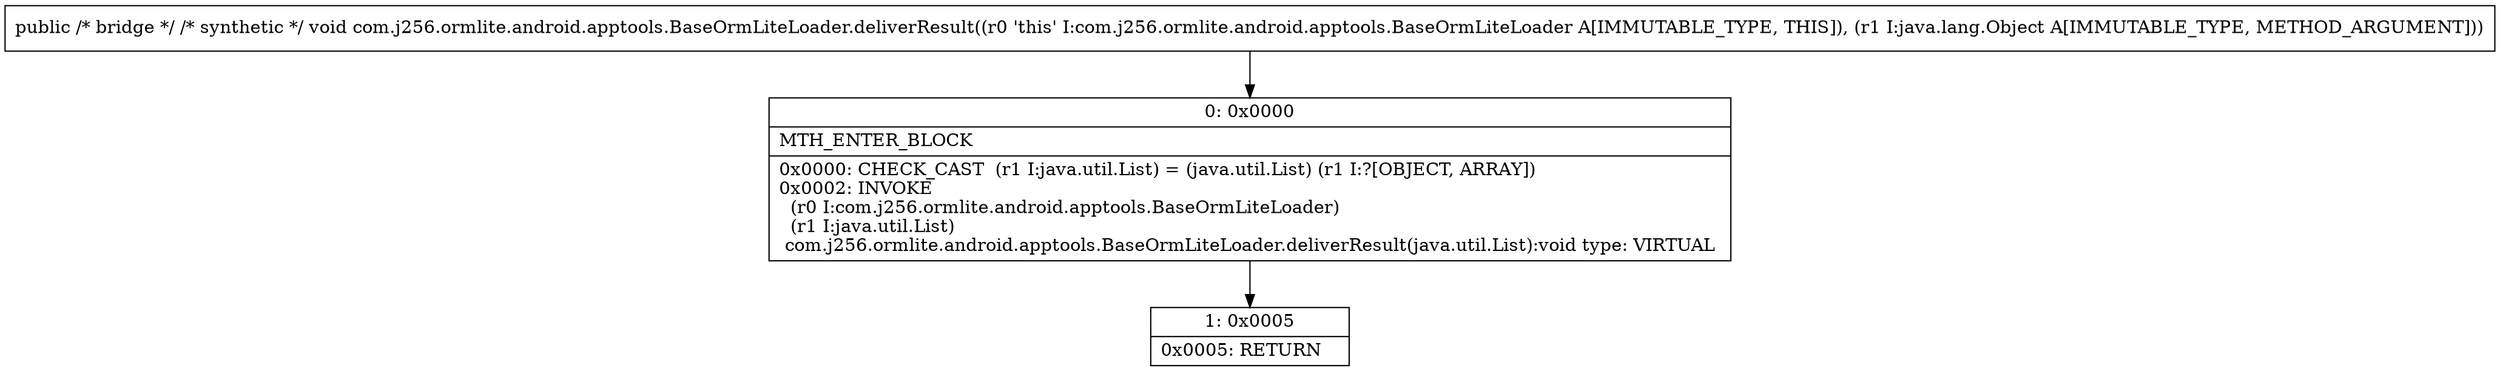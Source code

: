 digraph "CFG forcom.j256.ormlite.android.apptools.BaseOrmLiteLoader.deliverResult(Ljava\/lang\/Object;)V" {
Node_0 [shape=record,label="{0\:\ 0x0000|MTH_ENTER_BLOCK\l|0x0000: CHECK_CAST  (r1 I:java.util.List) = (java.util.List) (r1 I:?[OBJECT, ARRAY]) \l0x0002: INVOKE  \l  (r0 I:com.j256.ormlite.android.apptools.BaseOrmLiteLoader)\l  (r1 I:java.util.List)\l com.j256.ormlite.android.apptools.BaseOrmLiteLoader.deliverResult(java.util.List):void type: VIRTUAL \l}"];
Node_1 [shape=record,label="{1\:\ 0x0005|0x0005: RETURN   \l}"];
MethodNode[shape=record,label="{public \/* bridge *\/ \/* synthetic *\/ void com.j256.ormlite.android.apptools.BaseOrmLiteLoader.deliverResult((r0 'this' I:com.j256.ormlite.android.apptools.BaseOrmLiteLoader A[IMMUTABLE_TYPE, THIS]), (r1 I:java.lang.Object A[IMMUTABLE_TYPE, METHOD_ARGUMENT])) }"];
MethodNode -> Node_0;
Node_0 -> Node_1;
}

